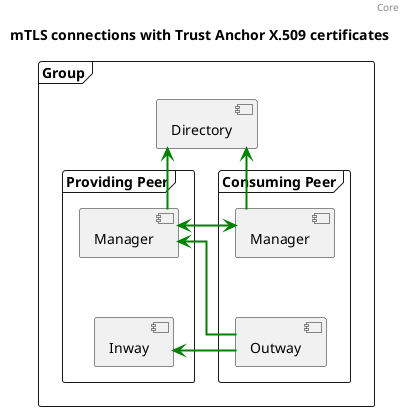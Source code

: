 @startuml

header: Core
title mTLS connections with Trust Anchor X.509 certificates

frame "Group" {
  frame "Consuming Peer" {
    component Outway as outway
    component "Manager" as managerConsumingPeer
  }
  frame "Providing Peer" {
     Component Inway as inway
     component "Manager" as managerProvidingPeer
  }
  component Directory as directory
}

managerConsumingPeer <-[bold,#green]l-> managerProvidingPeer
managerProvidingPeer -[bold,#green]u-> directory
managerConsumingPeer -[bold,#green]u-> directory
outway -[bold,#green]l-> inway
outway -[bold,#green]l-> managerProvidingPeer
outway -[hidden]u-> managerConsumingPeer
inway -[hidden]u-> managerProvidingPeer

skinparam boxPadding 50
skinparam linetype polyline
skinparam linetype ortho
@enduml
